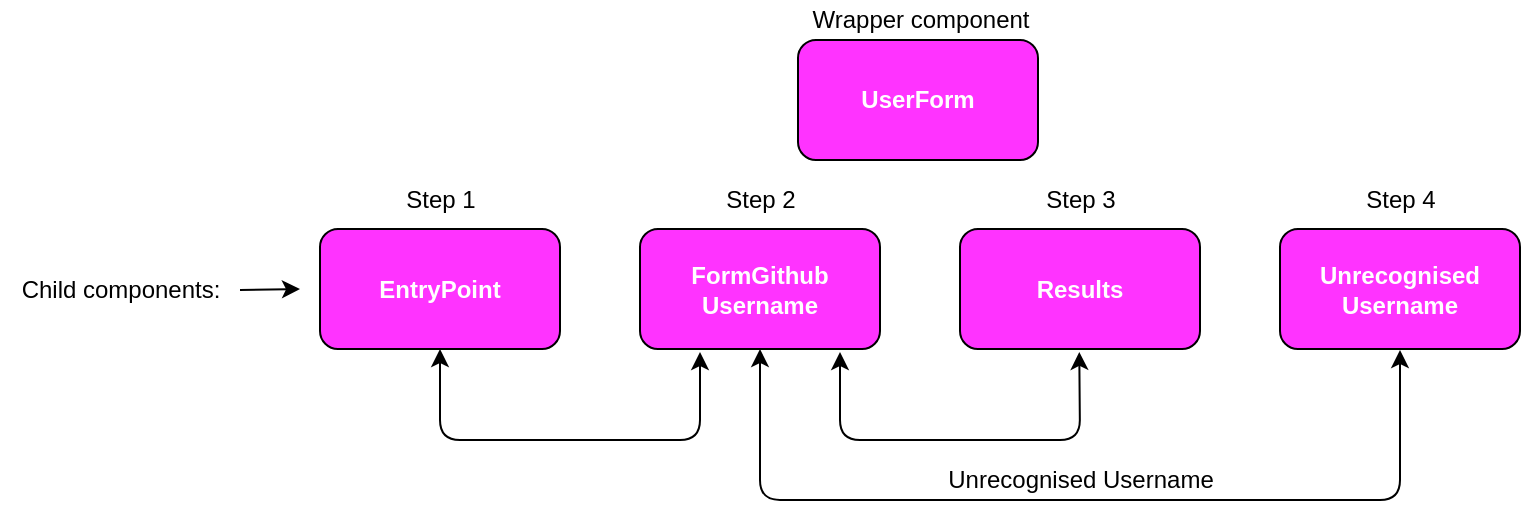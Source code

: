 <mxfile version="11.3.1" type="device" pages="1"><diagram name="Page-1" id="6133507b-19e7-1e82-6fc7-422aa6c4b21f"><mxGraphModel dx="1314" dy="682" grid="1" gridSize="10" guides="1" tooltips="1" connect="1" arrows="1" fold="1" page="1" pageScale="1" pageWidth="1100" pageHeight="850" background="#ffffff" math="0" shadow="0"><root><mxCell id="0"/><mxCell id="1" parent="0"/><mxCell id="UXKqJmZjYrMHD5hsxvp4-2" value="&lt;font color=&quot;#FFFFFF&quot;&gt;&lt;b&gt;Results&lt;/b&gt;&lt;/font&gt;" style="whiteSpace=wrap;html=1;fillColor=#FF33FF;rounded=1;shadow=0;comic=0;" vertex="1" parent="1"><mxGeometry x="570" y="394.5" width="120" height="60" as="geometry"/></mxCell><mxCell id="UXKqJmZjYrMHD5hsxvp4-3" value="&lt;div&gt;&lt;b&gt;&lt;font color=&quot;#FFFFFF&quot;&gt;FormGithub&lt;/font&gt;&lt;/b&gt;&lt;/div&gt;&lt;div&gt;&lt;b&gt;&lt;font color=&quot;#FFFFFF&quot;&gt;Username&lt;/font&gt;&lt;/b&gt;&lt;/div&gt;" style="whiteSpace=wrap;html=1;fillColor=#FF33FF;comic=0;rounded=1;" vertex="1" parent="1"><mxGeometry x="410" y="394.5" width="120" height="60" as="geometry"/></mxCell><mxCell id="UXKqJmZjYrMHD5hsxvp4-4" value="&lt;font color=&quot;#FFFFFF&quot;&gt;&lt;b&gt;EntryPoint&lt;/b&gt;&lt;/font&gt;" style="whiteSpace=wrap;html=1;fillColor=#FF33FF;comic=0;rounded=1;" vertex="1" parent="1"><mxGeometry x="250" y="394.5" width="120" height="60" as="geometry"/></mxCell><mxCell id="UXKqJmZjYrMHD5hsxvp4-5" value="&lt;div&gt;&lt;b&gt;&lt;font color=&quot;#FFFFFF&quot;&gt;Unrecognised&lt;/font&gt;&lt;/b&gt;&lt;/div&gt;&lt;div&gt;&lt;b&gt;&lt;font color=&quot;#FFFFFF&quot;&gt;Username&lt;/font&gt;&lt;/b&gt;&lt;/div&gt;" style="whiteSpace=wrap;html=1;fillColor=#FF33FF;glass=0;comic=0;rounded=1;" vertex="1" parent="1"><mxGeometry x="730" y="394.5" width="120" height="60" as="geometry"/></mxCell><mxCell id="UXKqJmZjYrMHD5hsxvp4-6" value="&lt;font color=&quot;#FFFFFF&quot;&gt;&lt;b&gt;UserForm&lt;/b&gt;&lt;/font&gt;" style="whiteSpace=wrap;html=1;fillColor=#FF33FF;comic=0;rounded=1;" vertex="1" parent="1"><mxGeometry x="489" y="300" width="120" height="60" as="geometry"/></mxCell><mxCell id="UXKqJmZjYrMHD5hsxvp4-7" value="&lt;div align=&quot;center&quot;&gt;Wrapper component&lt;/div&gt;" style="text;html=1;resizable=0;points=[];autosize=1;align=center;verticalAlign=top;spacingTop=-4;" vertex="1" parent="1"><mxGeometry x="485" y="280" width="130" height="20" as="geometry"/></mxCell><mxCell id="UXKqJmZjYrMHD5hsxvp4-8" value="&lt;div align=&quot;center&quot;&gt;Child components:&lt;br&gt;&lt;/div&gt;" style="text;html=1;resizable=0;points=[];autosize=1;align=center;verticalAlign=top;spacingTop=-4;" vertex="1" parent="1"><mxGeometry x="90" y="415" width="120" height="20" as="geometry"/></mxCell><mxCell id="UXKqJmZjYrMHD5hsxvp4-9" value="" style="endArrow=classic;html=1;" edge="1" parent="1"><mxGeometry width="50" height="50" relative="1" as="geometry"><mxPoint x="210" y="425" as="sourcePoint"/><mxPoint x="240" y="424.5" as="targetPoint"/></mxGeometry></mxCell><mxCell id="UXKqJmZjYrMHD5hsxvp4-11" value="" style="endArrow=classic;startArrow=classic;html=1;exitX=0.5;exitY=1;exitDx=0;exitDy=0;comic=0;" edge="1" parent="1" source="UXKqJmZjYrMHD5hsxvp4-4"><mxGeometry width="50" height="50" relative="1" as="geometry"><mxPoint x="290" y="510" as="sourcePoint"/><mxPoint x="440" y="456" as="targetPoint"/><Array as="points"><mxPoint x="310" y="500"/><mxPoint x="440" y="500"/></Array></mxGeometry></mxCell><mxCell id="UXKqJmZjYrMHD5hsxvp4-12" value="" style="endArrow=classic;startArrow=classic;html=1;entryX=0.397;entryY=1.024;entryDx=0;entryDy=0;entryPerimeter=0;comic=0;" edge="1" parent="1"><mxGeometry width="50" height="50" relative="1" as="geometry"><mxPoint x="510" y="456" as="sourcePoint"/><mxPoint x="629.64" y="455.94" as="targetPoint"/><Array as="points"><mxPoint x="510" y="500"/><mxPoint x="630" y="500"/></Array></mxGeometry></mxCell><mxCell id="UXKqJmZjYrMHD5hsxvp4-14" value="" style="endArrow=classic;startArrow=classic;html=1;comic=0;shadow=0;" edge="1" parent="1"><mxGeometry width="50" height="50" relative="1" as="geometry"><mxPoint x="470" y="454.5" as="sourcePoint"/><mxPoint x="790" y="455" as="targetPoint"/><Array as="points"><mxPoint x="470" y="530"/><mxPoint x="790" y="530"/></Array></mxGeometry></mxCell><mxCell id="UXKqJmZjYrMHD5hsxvp4-15" value="Unrecognised Username" style="text;html=1;resizable=0;points=[];autosize=1;align=center;verticalAlign=top;spacingTop=-4;" vertex="1" parent="1"><mxGeometry x="550" y="510" width="160" height="20" as="geometry"/></mxCell><mxCell id="UXKqJmZjYrMHD5hsxvp4-16" value="Step 1" style="text;html=1;resizable=0;points=[];autosize=1;align=center;verticalAlign=top;spacingTop=-4;" vertex="1" parent="1"><mxGeometry x="285" y="370" width="50" height="20" as="geometry"/></mxCell><mxCell id="UXKqJmZjYrMHD5hsxvp4-17" value="&lt;div align=&quot;center&quot;&gt;Step 2&lt;br&gt;&lt;/div&gt;" style="text;html=1;resizable=0;points=[];autosize=1;align=center;verticalAlign=top;spacingTop=-4;" vertex="1" parent="1"><mxGeometry x="445" y="370" width="50" height="20" as="geometry"/></mxCell><mxCell id="UXKqJmZjYrMHD5hsxvp4-18" value="&lt;div align=&quot;center&quot;&gt;Step 3&lt;br&gt;&lt;/div&gt;" style="text;html=1;resizable=0;points=[];autosize=1;align=center;verticalAlign=top;spacingTop=-4;" vertex="1" parent="1"><mxGeometry x="605" y="370" width="50" height="20" as="geometry"/></mxCell><mxCell id="UXKqJmZjYrMHD5hsxvp4-19" value="&lt;div align=&quot;center&quot;&gt;Step 4&lt;br&gt;&lt;/div&gt;" style="text;html=1;resizable=0;points=[];autosize=1;align=center;verticalAlign=top;spacingTop=-4;" vertex="1" parent="1"><mxGeometry x="765" y="370" width="50" height="20" as="geometry"/></mxCell></root></mxGraphModel></diagram></mxfile>